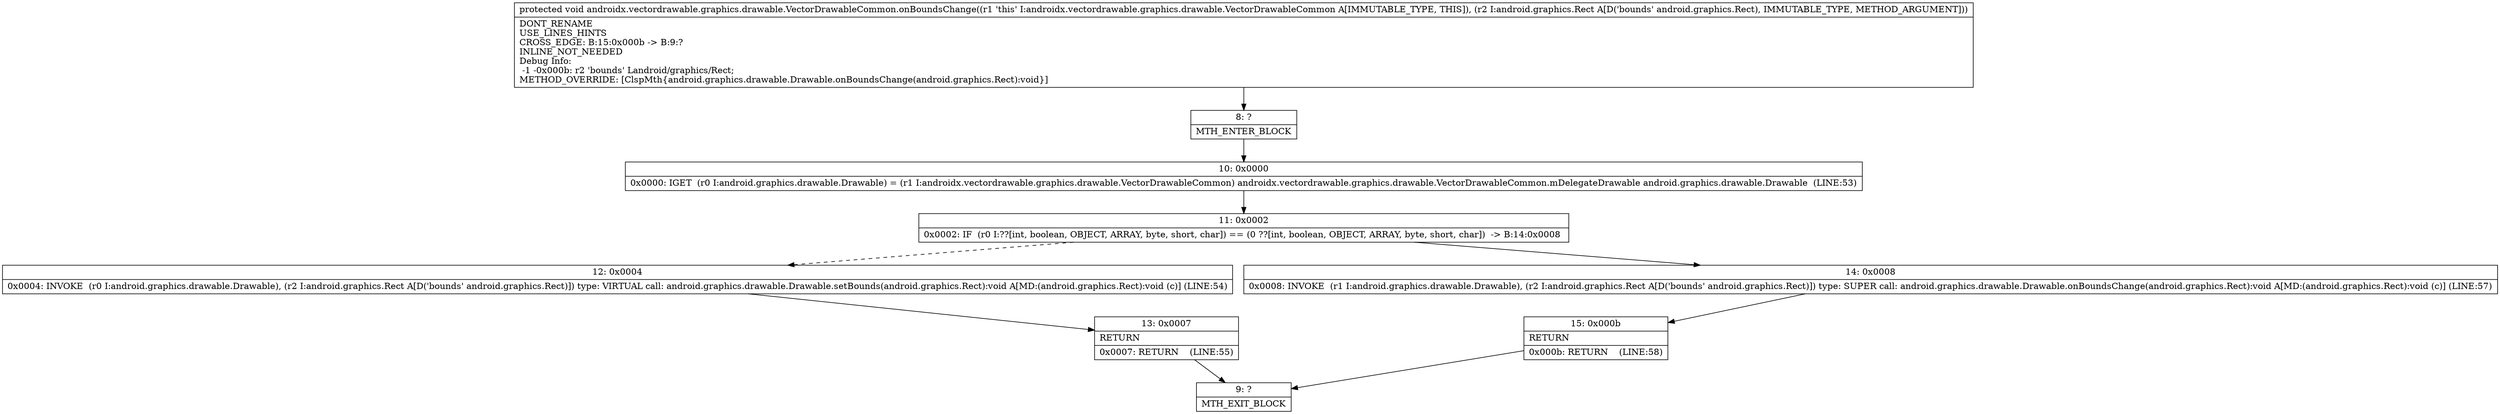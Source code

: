 digraph "CFG forandroidx.vectordrawable.graphics.drawable.VectorDrawableCommon.onBoundsChange(Landroid\/graphics\/Rect;)V" {
Node_8 [shape=record,label="{8\:\ ?|MTH_ENTER_BLOCK\l}"];
Node_10 [shape=record,label="{10\:\ 0x0000|0x0000: IGET  (r0 I:android.graphics.drawable.Drawable) = (r1 I:androidx.vectordrawable.graphics.drawable.VectorDrawableCommon) androidx.vectordrawable.graphics.drawable.VectorDrawableCommon.mDelegateDrawable android.graphics.drawable.Drawable  (LINE:53)\l}"];
Node_11 [shape=record,label="{11\:\ 0x0002|0x0002: IF  (r0 I:??[int, boolean, OBJECT, ARRAY, byte, short, char]) == (0 ??[int, boolean, OBJECT, ARRAY, byte, short, char])  \-\> B:14:0x0008 \l}"];
Node_12 [shape=record,label="{12\:\ 0x0004|0x0004: INVOKE  (r0 I:android.graphics.drawable.Drawable), (r2 I:android.graphics.Rect A[D('bounds' android.graphics.Rect)]) type: VIRTUAL call: android.graphics.drawable.Drawable.setBounds(android.graphics.Rect):void A[MD:(android.graphics.Rect):void (c)] (LINE:54)\l}"];
Node_13 [shape=record,label="{13\:\ 0x0007|RETURN\l|0x0007: RETURN    (LINE:55)\l}"];
Node_9 [shape=record,label="{9\:\ ?|MTH_EXIT_BLOCK\l}"];
Node_14 [shape=record,label="{14\:\ 0x0008|0x0008: INVOKE  (r1 I:android.graphics.drawable.Drawable), (r2 I:android.graphics.Rect A[D('bounds' android.graphics.Rect)]) type: SUPER call: android.graphics.drawable.Drawable.onBoundsChange(android.graphics.Rect):void A[MD:(android.graphics.Rect):void (c)] (LINE:57)\l}"];
Node_15 [shape=record,label="{15\:\ 0x000b|RETURN\l|0x000b: RETURN    (LINE:58)\l}"];
MethodNode[shape=record,label="{protected void androidx.vectordrawable.graphics.drawable.VectorDrawableCommon.onBoundsChange((r1 'this' I:androidx.vectordrawable.graphics.drawable.VectorDrawableCommon A[IMMUTABLE_TYPE, THIS]), (r2 I:android.graphics.Rect A[D('bounds' android.graphics.Rect), IMMUTABLE_TYPE, METHOD_ARGUMENT]))  | DONT_RENAME\lUSE_LINES_HINTS\lCROSS_EDGE: B:15:0x000b \-\> B:9:?\lINLINE_NOT_NEEDED\lDebug Info:\l  \-1 \-0x000b: r2 'bounds' Landroid\/graphics\/Rect;\lMETHOD_OVERRIDE: [ClspMth\{android.graphics.drawable.Drawable.onBoundsChange(android.graphics.Rect):void\}]\l}"];
MethodNode -> Node_8;Node_8 -> Node_10;
Node_10 -> Node_11;
Node_11 -> Node_12[style=dashed];
Node_11 -> Node_14;
Node_12 -> Node_13;
Node_13 -> Node_9;
Node_14 -> Node_15;
Node_15 -> Node_9;
}

